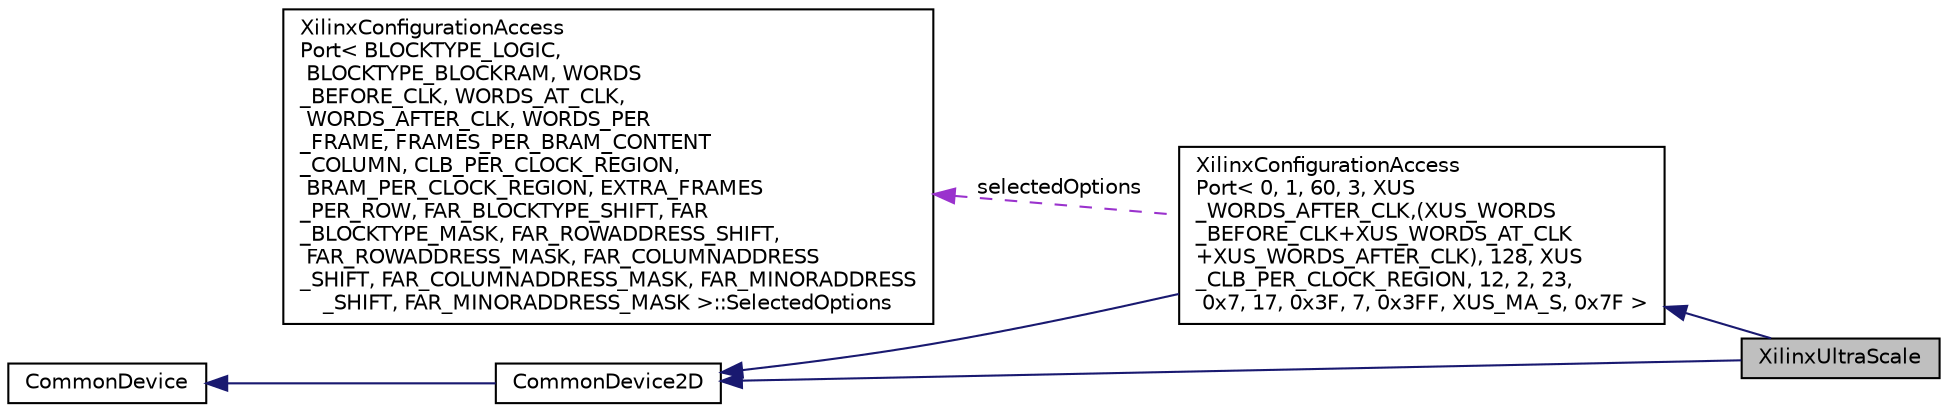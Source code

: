 digraph "XilinxUltraScale"
{
 // INTERACTIVE_SVG=YES
 // LATEX_PDF_SIZE
  edge [fontname="Helvetica",fontsize="10",labelfontname="Helvetica",labelfontsize="10"];
  node [fontname="Helvetica",fontsize="10",shape=record];
  rankdir="LR";
  Node1 [label="XilinxUltraScale",height=0.2,width=0.4,color="black", fillcolor="grey75", style="filled", fontcolor="black",tooltip=" "];
  Node2 -> Node1 [dir="back",color="midnightblue",fontsize="10",style="solid",fontname="Helvetica"];
  Node2 [label="CommonDevice2D",height=0.2,width=0.4,color="black", fillcolor="white", style="filled",URL="$classCommonDevice2D.html",tooltip=" "];
  Node3 -> Node2 [dir="back",color="midnightblue",fontsize="10",style="solid",fontname="Helvetica"];
  Node3 [label="CommonDevice",height=0.2,width=0.4,color="black", fillcolor="white", style="filled",URL="$classCommonDevice.html",tooltip=" "];
  Node4 -> Node1 [dir="back",color="midnightblue",fontsize="10",style="solid",fontname="Helvetica"];
  Node4 [label="XilinxConfigurationAccess\lPort\< 0, 1, 60, 3, XUS\l_WORDS_AFTER_CLK,(XUS_WORDS\l_BEFORE_CLK+XUS_WORDS_AT_CLK\l+XUS_WORDS_AFTER_CLK), 128, XUS\l_CLB_PER_CLOCK_REGION, 12, 2, 23,\l 0x7, 17, 0x3F, 7, 0x3FF, XUS_MA_S, 0x7F \>",height=0.2,width=0.4,color="black", fillcolor="white", style="filled",URL="$classXilinxConfigurationAccessPort.html",tooltip=" "];
  Node2 -> Node4 [dir="back",color="midnightblue",fontsize="10",style="solid",fontname="Helvetica"];
  Node5 -> Node4 [dir="back",color="darkorchid3",fontsize="10",style="dashed",label=" selectedOptions" ,fontname="Helvetica"];
  Node5 [label="XilinxConfigurationAccess\lPort\< BLOCKTYPE_LOGIC,\l BLOCKTYPE_BLOCKRAM, WORDS\l_BEFORE_CLK, WORDS_AT_CLK,\l WORDS_AFTER_CLK, WORDS_PER\l_FRAME, FRAMES_PER_BRAM_CONTENT\l_COLUMN, CLB_PER_CLOCK_REGION,\l BRAM_PER_CLOCK_REGION, EXTRA_FRAMES\l_PER_ROW, FAR_BLOCKTYPE_SHIFT, FAR\l_BLOCKTYPE_MASK, FAR_ROWADDRESS_SHIFT,\l FAR_ROWADDRESS_MASK, FAR_COLUMNADDRESS\l_SHIFT, FAR_COLUMNADDRESS_MASK, FAR_MINORADDRESS\l_SHIFT, FAR_MINORADDRESS_MASK \>::SelectedOptions",height=0.2,width=0.4,color="black", fillcolor="white", style="filled",URL="$structXilinxConfigurationAccessPort_1_1SelectedOptions.html",tooltip=" "];
}
